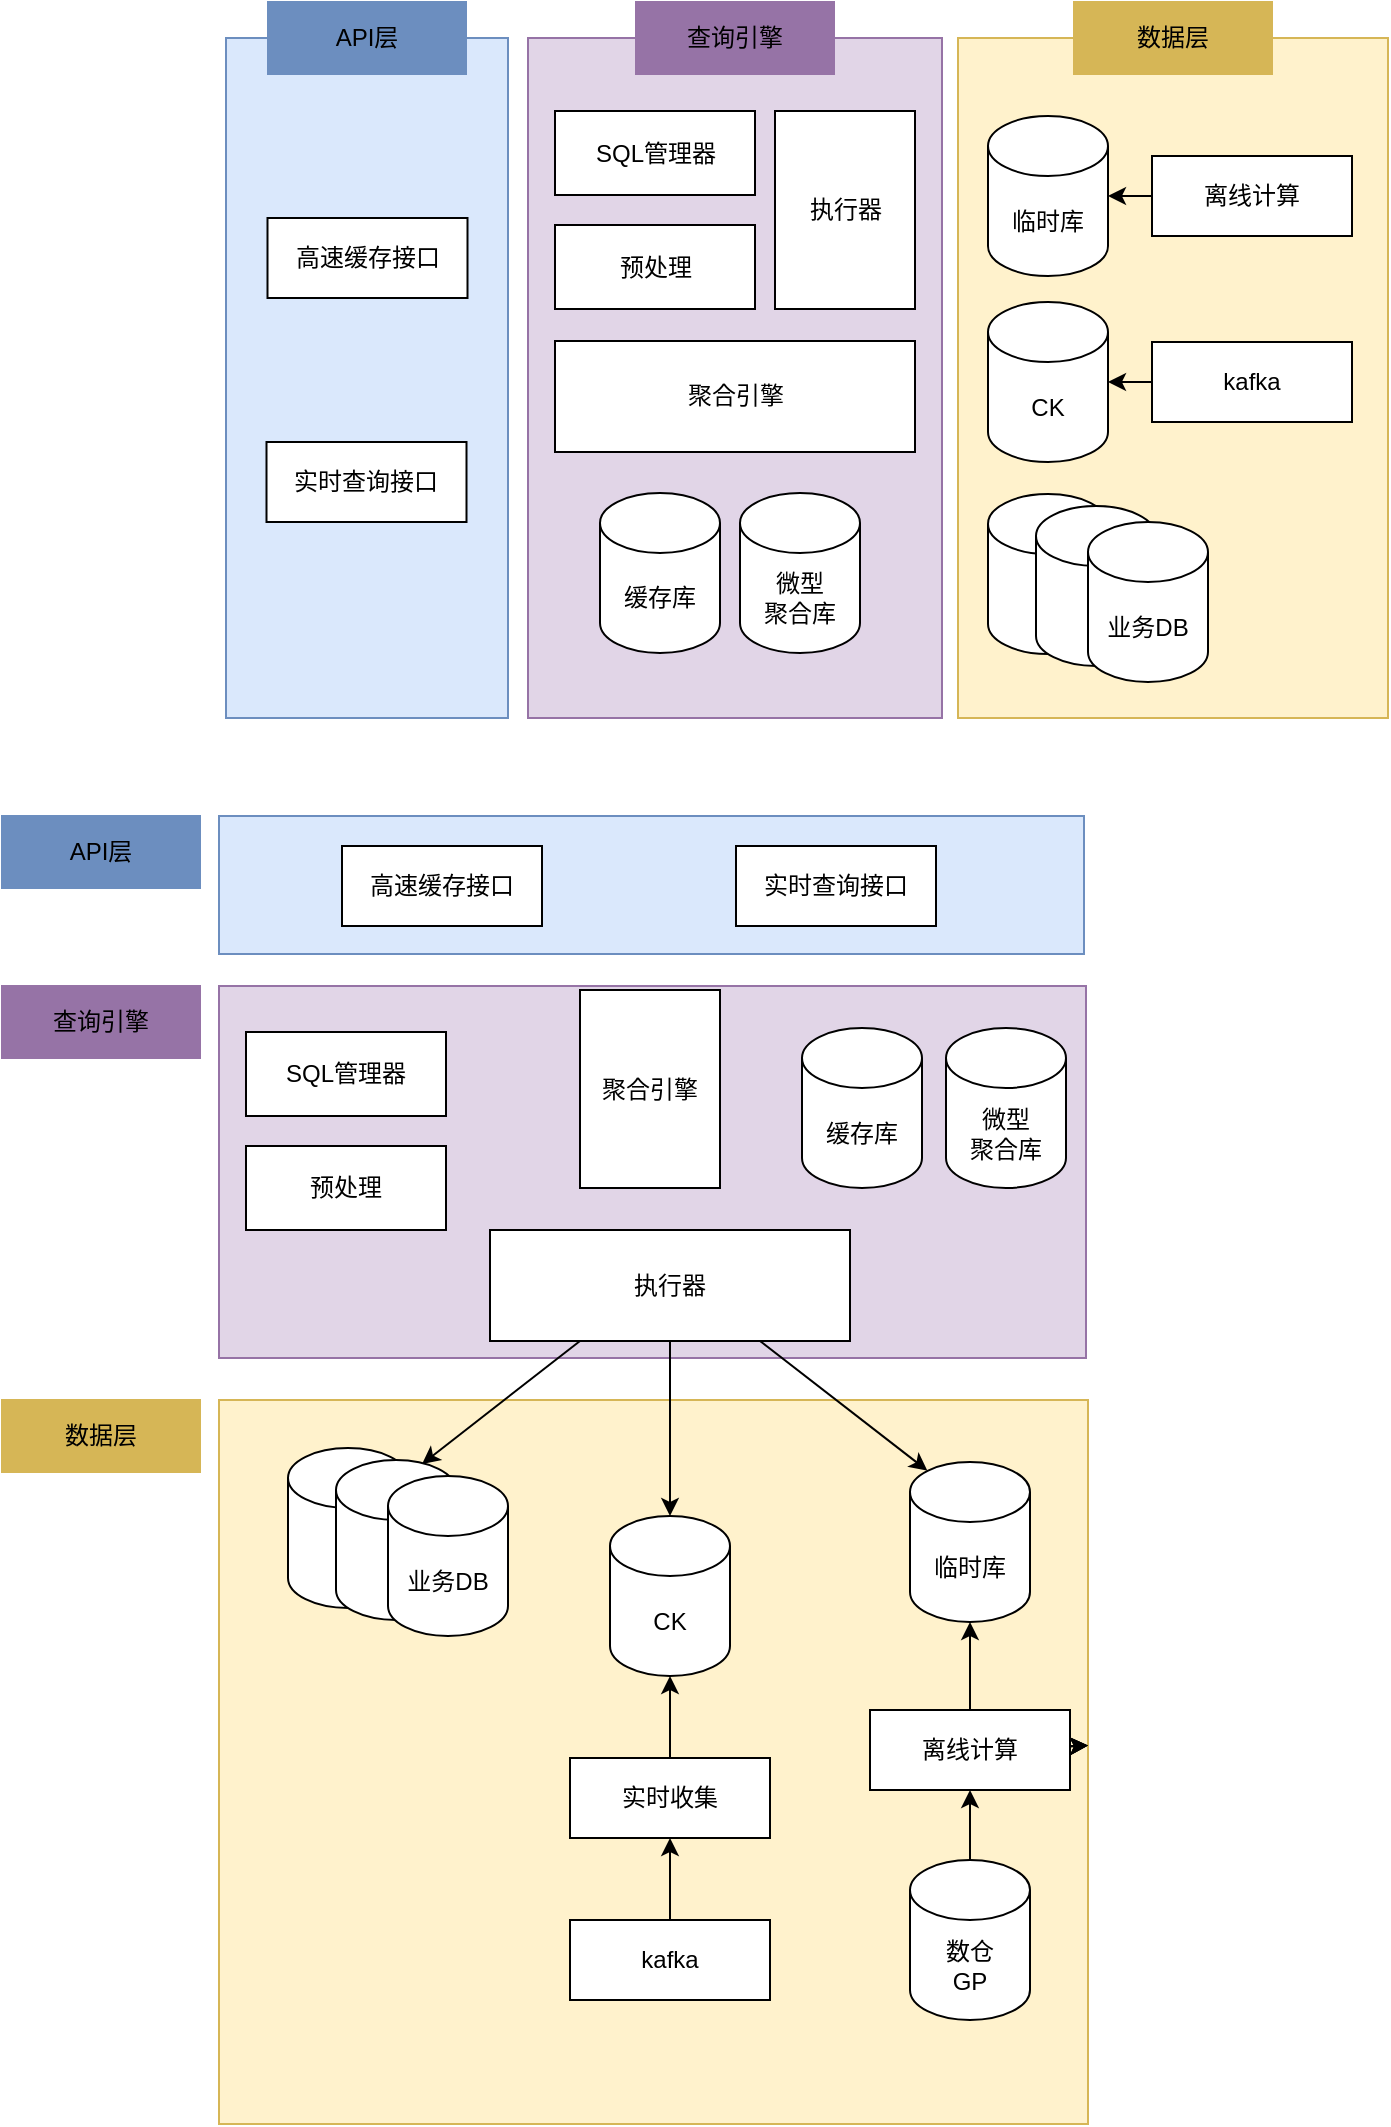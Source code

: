 <mxfile version="17.2.4" type="github" pages="2">
  <diagram id="J9gbOuOgg6OHcFbdHNDi" name="第 1 页">
    <mxGraphModel dx="1346" dy="969" grid="0" gridSize="10" guides="1" tooltips="1" connect="1" arrows="1" fold="1" page="0" pageScale="1" pageWidth="827" pageHeight="1169" math="0" shadow="0">
      <root>
        <mxCell id="0" />
        <mxCell id="1" parent="0" />
        <mxCell id="0Ci0Uz99gbHuSnvOUkY4-46" value="" style="rounded=0;whiteSpace=wrap;html=1;fillColor=#e1d5e7;strokeColor=#9673a6;" vertex="1" parent="1">
          <mxGeometry x="113" y="-6" width="207" height="340" as="geometry" />
        </mxCell>
        <mxCell id="0Ci0Uz99gbHuSnvOUkY4-43" value="" style="rounded=0;whiteSpace=wrap;html=1;fillColor=#dae8fc;strokeColor=#6c8ebf;" vertex="1" parent="1">
          <mxGeometry x="-38" y="-6" width="141" height="340" as="geometry" />
        </mxCell>
        <mxCell id="0Ci0Uz99gbHuSnvOUkY4-40" value="" style="rounded=0;whiteSpace=wrap;html=1;fillColor=#fff2cc;strokeColor=#d6b656;" vertex="1" parent="1">
          <mxGeometry x="328" y="-6" width="215" height="340" as="geometry" />
        </mxCell>
        <mxCell id="0Ci0Uz99gbHuSnvOUkY4-1" value="" style="shape=cylinder3;whiteSpace=wrap;html=1;boundedLbl=1;backgroundOutline=1;size=15;" vertex="1" parent="1">
          <mxGeometry x="343" y="222" width="60" height="80" as="geometry" />
        </mxCell>
        <mxCell id="0Ci0Uz99gbHuSnvOUkY4-2" value="" style="shape=cylinder3;whiteSpace=wrap;html=1;boundedLbl=1;backgroundOutline=1;size=15;" vertex="1" parent="1">
          <mxGeometry x="367" y="228" width="60" height="80" as="geometry" />
        </mxCell>
        <mxCell id="0Ci0Uz99gbHuSnvOUkY4-3" value="业务DB" style="shape=cylinder3;whiteSpace=wrap;html=1;boundedLbl=1;backgroundOutline=1;size=15;" vertex="1" parent="1">
          <mxGeometry x="393" y="236" width="60" height="80" as="geometry" />
        </mxCell>
        <mxCell id="0Ci0Uz99gbHuSnvOUkY4-4" value="CK" style="shape=cylinder3;whiteSpace=wrap;html=1;boundedLbl=1;backgroundOutline=1;size=15;" vertex="1" parent="1">
          <mxGeometry x="343" y="126" width="60" height="80" as="geometry" />
        </mxCell>
        <mxCell id="0Ci0Uz99gbHuSnvOUkY4-5" value="临时库" style="shape=cylinder3;whiteSpace=wrap;html=1;boundedLbl=1;backgroundOutline=1;size=15;" vertex="1" parent="1">
          <mxGeometry x="343" y="33" width="60" height="80" as="geometry" />
        </mxCell>
        <mxCell id="0Ci0Uz99gbHuSnvOUkY4-7" style="edgeStyle=orthogonalEdgeStyle;rounded=0;orthogonalLoop=1;jettySize=auto;html=1;entryX=1;entryY=0.5;entryDx=0;entryDy=0;entryPerimeter=0;exitX=0;exitY=0.5;exitDx=0;exitDy=0;" edge="1" parent="1" source="0Ci0Uz99gbHuSnvOUkY4-10" target="0Ci0Uz99gbHuSnvOUkY4-5">
          <mxGeometry relative="1" as="geometry">
            <mxPoint x="472" y="80" as="sourcePoint" />
          </mxGeometry>
        </mxCell>
        <mxCell id="0Ci0Uz99gbHuSnvOUkY4-9" style="edgeStyle=orthogonalEdgeStyle;rounded=0;orthogonalLoop=1;jettySize=auto;html=1;entryX=1;entryY=0.5;entryDx=0;entryDy=0;entryPerimeter=0;" edge="1" parent="1" source="0Ci0Uz99gbHuSnvOUkY4-8" target="0Ci0Uz99gbHuSnvOUkY4-4">
          <mxGeometry relative="1" as="geometry" />
        </mxCell>
        <mxCell id="0Ci0Uz99gbHuSnvOUkY4-8" value="kafka" style="rounded=0;whiteSpace=wrap;html=1;" vertex="1" parent="1">
          <mxGeometry x="425" y="146" width="100" height="40" as="geometry" />
        </mxCell>
        <mxCell id="0Ci0Uz99gbHuSnvOUkY4-10" value="离线计算" style="rounded=0;whiteSpace=wrap;html=1;" vertex="1" parent="1">
          <mxGeometry x="425" y="53" width="100" height="40" as="geometry" />
        </mxCell>
        <mxCell id="0Ci0Uz99gbHuSnvOUkY4-19" value="执行器" style="rounded=0;whiteSpace=wrap;html=1;" vertex="1" parent="1">
          <mxGeometry x="236.5" y="30.5" width="70" height="99" as="geometry" />
        </mxCell>
        <mxCell id="0Ci0Uz99gbHuSnvOUkY4-26" value="SQL管理器" style="rounded=0;whiteSpace=wrap;html=1;" vertex="1" parent="1">
          <mxGeometry x="126.5" y="30.5" width="100" height="42" as="geometry" />
        </mxCell>
        <mxCell id="0Ci0Uz99gbHuSnvOUkY4-28" value="预处理" style="rounded=0;whiteSpace=wrap;html=1;" vertex="1" parent="1">
          <mxGeometry x="126.5" y="87.5" width="100" height="42" as="geometry" />
        </mxCell>
        <mxCell id="0Ci0Uz99gbHuSnvOUkY4-33" value="高速缓存接口" style="rounded=0;whiteSpace=wrap;html=1;" vertex="1" parent="1">
          <mxGeometry x="-17.25" y="84" width="100" height="40" as="geometry" />
        </mxCell>
        <mxCell id="0Ci0Uz99gbHuSnvOUkY4-37" value="缓存库" style="shape=cylinder3;whiteSpace=wrap;html=1;boundedLbl=1;backgroundOutline=1;size=15;" vertex="1" parent="1">
          <mxGeometry x="149" y="221.5" width="60" height="80" as="geometry" />
        </mxCell>
        <mxCell id="0Ci0Uz99gbHuSnvOUkY4-38" value="微型&lt;br&gt;聚合库" style="shape=cylinder3;whiteSpace=wrap;html=1;boundedLbl=1;backgroundOutline=1;size=15;" vertex="1" parent="1">
          <mxGeometry x="219" y="221.5" width="60" height="80" as="geometry" />
        </mxCell>
        <mxCell id="0Ci0Uz99gbHuSnvOUkY4-41" value="数据层" style="rounded=0;whiteSpace=wrap;html=1;fillColor=#D6B656;strokeColor=#d6b656;" vertex="1" parent="1">
          <mxGeometry x="386" y="-24" width="99" height="36" as="geometry" />
        </mxCell>
        <mxCell id="0Ci0Uz99gbHuSnvOUkY4-44" value="API层" style="rounded=0;whiteSpace=wrap;html=1;fillColor=#6C8EBF;strokeColor=#6c8ebf;" vertex="1" parent="1">
          <mxGeometry x="-17" y="-24" width="99" height="36" as="geometry" />
        </mxCell>
        <mxCell id="0Ci0Uz99gbHuSnvOUkY4-45" value="实时查询接口" style="rounded=0;whiteSpace=wrap;html=1;" vertex="1" parent="1">
          <mxGeometry x="-17.75" y="196" width="100" height="40" as="geometry" />
        </mxCell>
        <mxCell id="0Ci0Uz99gbHuSnvOUkY4-52" style="edgeStyle=orthogonalEdgeStyle;rounded=0;orthogonalLoop=1;jettySize=auto;html=1;entryX=1;entryY=0.5;entryDx=0;entryDy=0;entryPerimeter=0;exitX=0;exitY=0.5;exitDx=0;exitDy=0;" edge="1" parent="1" target="0Ci0Uz99gbHuSnvOUkY4-51">
          <mxGeometry relative="1" as="geometry">
            <mxPoint x="208" y="80" as="sourcePoint" />
          </mxGeometry>
        </mxCell>
        <mxCell id="0Ci0Uz99gbHuSnvOUkY4-53" style="edgeStyle=orthogonalEdgeStyle;rounded=0;orthogonalLoop=1;jettySize=auto;html=1;entryX=1;entryY=0.5;entryDx=0;entryDy=0;entryPerimeter=0;" edge="1" parent="1" target="0Ci0Uz99gbHuSnvOUkY4-50">
          <mxGeometry relative="1" as="geometry">
            <mxPoint x="208" y="200" as="sourcePoint" />
          </mxGeometry>
        </mxCell>
        <mxCell id="0Ci0Uz99gbHuSnvOUkY4-56" value="查询引擎" style="rounded=0;whiteSpace=wrap;html=1;fillColor=#9673A6;strokeColor=#9673a6;" vertex="1" parent="1">
          <mxGeometry x="167" y="-24" width="99" height="36" as="geometry" />
        </mxCell>
        <mxCell id="0Ci0Uz99gbHuSnvOUkY4-57" value="聚合引擎" style="rounded=0;whiteSpace=wrap;html=1;" vertex="1" parent="1">
          <mxGeometry x="126.5" y="145.5" width="180" height="55.5" as="geometry" />
        </mxCell>
        <mxCell id="dTZowQkP_Xo08F-47WKJ-1" value="" style="rounded=0;whiteSpace=wrap;html=1;fillColor=#e1d5e7;strokeColor=#9673a6;" vertex="1" parent="1">
          <mxGeometry x="-41.5" y="468" width="433.5" height="186" as="geometry" />
        </mxCell>
        <mxCell id="dTZowQkP_Xo08F-47WKJ-2" value="" style="rounded=0;whiteSpace=wrap;html=1;fillColor=#dae8fc;strokeColor=#6c8ebf;" vertex="1" parent="1">
          <mxGeometry x="-41.5" y="383" width="432.5" height="69" as="geometry" />
        </mxCell>
        <mxCell id="dTZowQkP_Xo08F-47WKJ-3" value="" style="rounded=0;whiteSpace=wrap;html=1;fillColor=#fff2cc;strokeColor=#d6b656;" vertex="1" parent="1">
          <mxGeometry x="-41.5" y="675" width="434.5" height="362" as="geometry" />
        </mxCell>
        <mxCell id="dTZowQkP_Xo08F-47WKJ-4" value="" style="shape=cylinder3;whiteSpace=wrap;html=1;boundedLbl=1;backgroundOutline=1;size=15;" vertex="1" parent="1">
          <mxGeometry x="-7" y="699" width="60" height="80" as="geometry" />
        </mxCell>
        <mxCell id="dTZowQkP_Xo08F-47WKJ-5" value="" style="shape=cylinder3;whiteSpace=wrap;html=1;boundedLbl=1;backgroundOutline=1;size=15;" vertex="1" parent="1">
          <mxGeometry x="17" y="705" width="60" height="80" as="geometry" />
        </mxCell>
        <mxCell id="dTZowQkP_Xo08F-47WKJ-6" value="业务DB" style="shape=cylinder3;whiteSpace=wrap;html=1;boundedLbl=1;backgroundOutline=1;size=15;" vertex="1" parent="1">
          <mxGeometry x="43" y="713" width="60" height="80" as="geometry" />
        </mxCell>
        <mxCell id="dTZowQkP_Xo08F-47WKJ-7" value="CK" style="shape=cylinder3;whiteSpace=wrap;html=1;boundedLbl=1;backgroundOutline=1;size=15;" vertex="1" parent="1">
          <mxGeometry x="154" y="733" width="60" height="80" as="geometry" />
        </mxCell>
        <mxCell id="dTZowQkP_Xo08F-47WKJ-8" value="临时库" style="shape=cylinder3;whiteSpace=wrap;html=1;boundedLbl=1;backgroundOutline=1;size=15;" vertex="1" parent="1">
          <mxGeometry x="304" y="706" width="60" height="80" as="geometry" />
        </mxCell>
        <mxCell id="dTZowQkP_Xo08F-47WKJ-37" style="edgeStyle=none;rounded=0;orthogonalLoop=1;jettySize=auto;html=1;entryX=0.5;entryY=1;entryDx=0;entryDy=0;" edge="1" parent="1" source="dTZowQkP_Xo08F-47WKJ-11" target="dTZowQkP_Xo08F-47WKJ-35">
          <mxGeometry relative="1" as="geometry" />
        </mxCell>
        <mxCell id="dTZowQkP_Xo08F-47WKJ-11" value="kafka" style="rounded=0;whiteSpace=wrap;html=1;" vertex="1" parent="1">
          <mxGeometry x="134" y="935" width="100" height="40" as="geometry" />
        </mxCell>
        <mxCell id="dTZowQkP_Xo08F-47WKJ-27" style="edgeStyle=none;rounded=0;orthogonalLoop=1;jettySize=auto;html=1;" edge="1" parent="1" source="dTZowQkP_Xo08F-47WKJ-12" target="dTZowQkP_Xo08F-47WKJ-3">
          <mxGeometry relative="1" as="geometry" />
        </mxCell>
        <mxCell id="dTZowQkP_Xo08F-47WKJ-28" style="edgeStyle=none;rounded=0;orthogonalLoop=1;jettySize=auto;html=1;" edge="1" parent="1" source="dTZowQkP_Xo08F-47WKJ-12" target="dTZowQkP_Xo08F-47WKJ-3">
          <mxGeometry relative="1" as="geometry" />
        </mxCell>
        <mxCell id="dTZowQkP_Xo08F-47WKJ-29" style="edgeStyle=none;rounded=0;orthogonalLoop=1;jettySize=auto;html=1;" edge="1" parent="1" source="dTZowQkP_Xo08F-47WKJ-12" target="dTZowQkP_Xo08F-47WKJ-3">
          <mxGeometry relative="1" as="geometry" />
        </mxCell>
        <mxCell id="dTZowQkP_Xo08F-47WKJ-31" style="edgeStyle=none;rounded=0;orthogonalLoop=1;jettySize=auto;html=1;entryX=0.5;entryY=1;entryDx=0;entryDy=0;entryPerimeter=0;" edge="1" parent="1" source="dTZowQkP_Xo08F-47WKJ-12" target="dTZowQkP_Xo08F-47WKJ-8">
          <mxGeometry relative="1" as="geometry" />
        </mxCell>
        <mxCell id="dTZowQkP_Xo08F-47WKJ-12" value="离线计算" style="rounded=0;whiteSpace=wrap;html=1;" vertex="1" parent="1">
          <mxGeometry x="284" y="830" width="100" height="40" as="geometry" />
        </mxCell>
        <mxCell id="dTZowQkP_Xo08F-47WKJ-13" value="聚合引擎&lt;br&gt;" style="rounded=0;whiteSpace=wrap;html=1;" vertex="1" parent="1">
          <mxGeometry x="139" y="470" width="70" height="99" as="geometry" />
        </mxCell>
        <mxCell id="dTZowQkP_Xo08F-47WKJ-14" value="SQL管理器" style="rounded=0;whiteSpace=wrap;html=1;" vertex="1" parent="1">
          <mxGeometry x="-28" y="491" width="100" height="42" as="geometry" />
        </mxCell>
        <mxCell id="dTZowQkP_Xo08F-47WKJ-15" value="预处理" style="rounded=0;whiteSpace=wrap;html=1;" vertex="1" parent="1">
          <mxGeometry x="-28" y="548" width="100" height="42" as="geometry" />
        </mxCell>
        <mxCell id="dTZowQkP_Xo08F-47WKJ-16" value="高速缓存接口" style="rounded=0;whiteSpace=wrap;html=1;" vertex="1" parent="1">
          <mxGeometry x="20" y="398" width="100" height="40" as="geometry" />
        </mxCell>
        <mxCell id="dTZowQkP_Xo08F-47WKJ-17" value="缓存库" style="shape=cylinder3;whiteSpace=wrap;html=1;boundedLbl=1;backgroundOutline=1;size=15;" vertex="1" parent="1">
          <mxGeometry x="250" y="489" width="60" height="80" as="geometry" />
        </mxCell>
        <mxCell id="dTZowQkP_Xo08F-47WKJ-18" value="微型&lt;br&gt;聚合库" style="shape=cylinder3;whiteSpace=wrap;html=1;boundedLbl=1;backgroundOutline=1;size=15;" vertex="1" parent="1">
          <mxGeometry x="322" y="489" width="60" height="80" as="geometry" />
        </mxCell>
        <mxCell id="dTZowQkP_Xo08F-47WKJ-19" value="数据层" style="rounded=0;whiteSpace=wrap;html=1;fillColor=#D6B656;strokeColor=#d6b656;" vertex="1" parent="1">
          <mxGeometry x="-150" y="675" width="99" height="36" as="geometry" />
        </mxCell>
        <mxCell id="dTZowQkP_Xo08F-47WKJ-20" value="API层" style="rounded=0;whiteSpace=wrap;html=1;fillColor=#6C8EBF;strokeColor=#6c8ebf;" vertex="1" parent="1">
          <mxGeometry x="-150" y="383" width="99" height="36" as="geometry" />
        </mxCell>
        <mxCell id="dTZowQkP_Xo08F-47WKJ-21" value="实时查询接口" style="rounded=0;whiteSpace=wrap;html=1;" vertex="1" parent="1">
          <mxGeometry x="217" y="398" width="100" height="40" as="geometry" />
        </mxCell>
        <mxCell id="dTZowQkP_Xo08F-47WKJ-22" value="查询引擎" style="rounded=0;whiteSpace=wrap;html=1;fillColor=#9673A6;strokeColor=#9673a6;" vertex="1" parent="1">
          <mxGeometry x="-150" y="468" width="99" height="36" as="geometry" />
        </mxCell>
        <mxCell id="dTZowQkP_Xo08F-47WKJ-32" style="edgeStyle=none;rounded=0;orthogonalLoop=1;jettySize=auto;html=1;entryX=0.5;entryY=0;entryDx=0;entryDy=0;entryPerimeter=0;" edge="1" parent="1" source="dTZowQkP_Xo08F-47WKJ-23" target="dTZowQkP_Xo08F-47WKJ-7">
          <mxGeometry relative="1" as="geometry" />
        </mxCell>
        <mxCell id="dTZowQkP_Xo08F-47WKJ-33" style="edgeStyle=none;rounded=0;orthogonalLoop=1;jettySize=auto;html=1;exitX=0.75;exitY=1;exitDx=0;exitDy=0;entryX=0.145;entryY=0;entryDx=0;entryDy=4.35;entryPerimeter=0;" edge="1" parent="1" source="dTZowQkP_Xo08F-47WKJ-23" target="dTZowQkP_Xo08F-47WKJ-8">
          <mxGeometry relative="1" as="geometry" />
        </mxCell>
        <mxCell id="dTZowQkP_Xo08F-47WKJ-34" style="edgeStyle=none;rounded=0;orthogonalLoop=1;jettySize=auto;html=1;exitX=0.25;exitY=1;exitDx=0;exitDy=0;entryX=0.717;entryY=0.025;entryDx=0;entryDy=0;entryPerimeter=0;" edge="1" parent="1" source="dTZowQkP_Xo08F-47WKJ-23" target="dTZowQkP_Xo08F-47WKJ-5">
          <mxGeometry relative="1" as="geometry" />
        </mxCell>
        <mxCell id="dTZowQkP_Xo08F-47WKJ-23" value="&lt;span&gt;执行器&lt;/span&gt;" style="rounded=0;whiteSpace=wrap;html=1;" vertex="1" parent="1">
          <mxGeometry x="94" y="590" width="180" height="55.5" as="geometry" />
        </mxCell>
        <mxCell id="dTZowQkP_Xo08F-47WKJ-26" style="edgeStyle=none;rounded=0;orthogonalLoop=1;jettySize=auto;html=1;entryX=0.5;entryY=1;entryDx=0;entryDy=0;" edge="1" parent="1" source="dTZowQkP_Xo08F-47WKJ-24" target="dTZowQkP_Xo08F-47WKJ-12">
          <mxGeometry relative="1" as="geometry" />
        </mxCell>
        <mxCell id="dTZowQkP_Xo08F-47WKJ-24" value="数仓&lt;br&gt;GP" style="shape=cylinder3;whiteSpace=wrap;html=1;boundedLbl=1;backgroundOutline=1;size=15;" vertex="1" parent="1">
          <mxGeometry x="304" y="905" width="60" height="80" as="geometry" />
        </mxCell>
        <mxCell id="dTZowQkP_Xo08F-47WKJ-36" style="edgeStyle=none;rounded=0;orthogonalLoop=1;jettySize=auto;html=1;entryX=0.5;entryY=1;entryDx=0;entryDy=0;entryPerimeter=0;" edge="1" parent="1" source="dTZowQkP_Xo08F-47WKJ-35" target="dTZowQkP_Xo08F-47WKJ-7">
          <mxGeometry relative="1" as="geometry" />
        </mxCell>
        <mxCell id="dTZowQkP_Xo08F-47WKJ-35" value="实时收集" style="rounded=0;whiteSpace=wrap;html=1;" vertex="1" parent="1">
          <mxGeometry x="134" y="854" width="100" height="40" as="geometry" />
        </mxCell>
      </root>
    </mxGraphModel>
  </diagram>
  <diagram id="1QrN33Rscd3XtYVmi21F" name="第 2 页">
    <mxGraphModel dx="946" dy="569" grid="0" gridSize="10" guides="1" tooltips="1" connect="1" arrows="1" fold="1" page="0" pageScale="1" pageWidth="827" pageHeight="1169" math="0" shadow="0">
      <root>
        <mxCell id="0" />
        <mxCell id="1" parent="0" />
      </root>
    </mxGraphModel>
  </diagram>
</mxfile>
